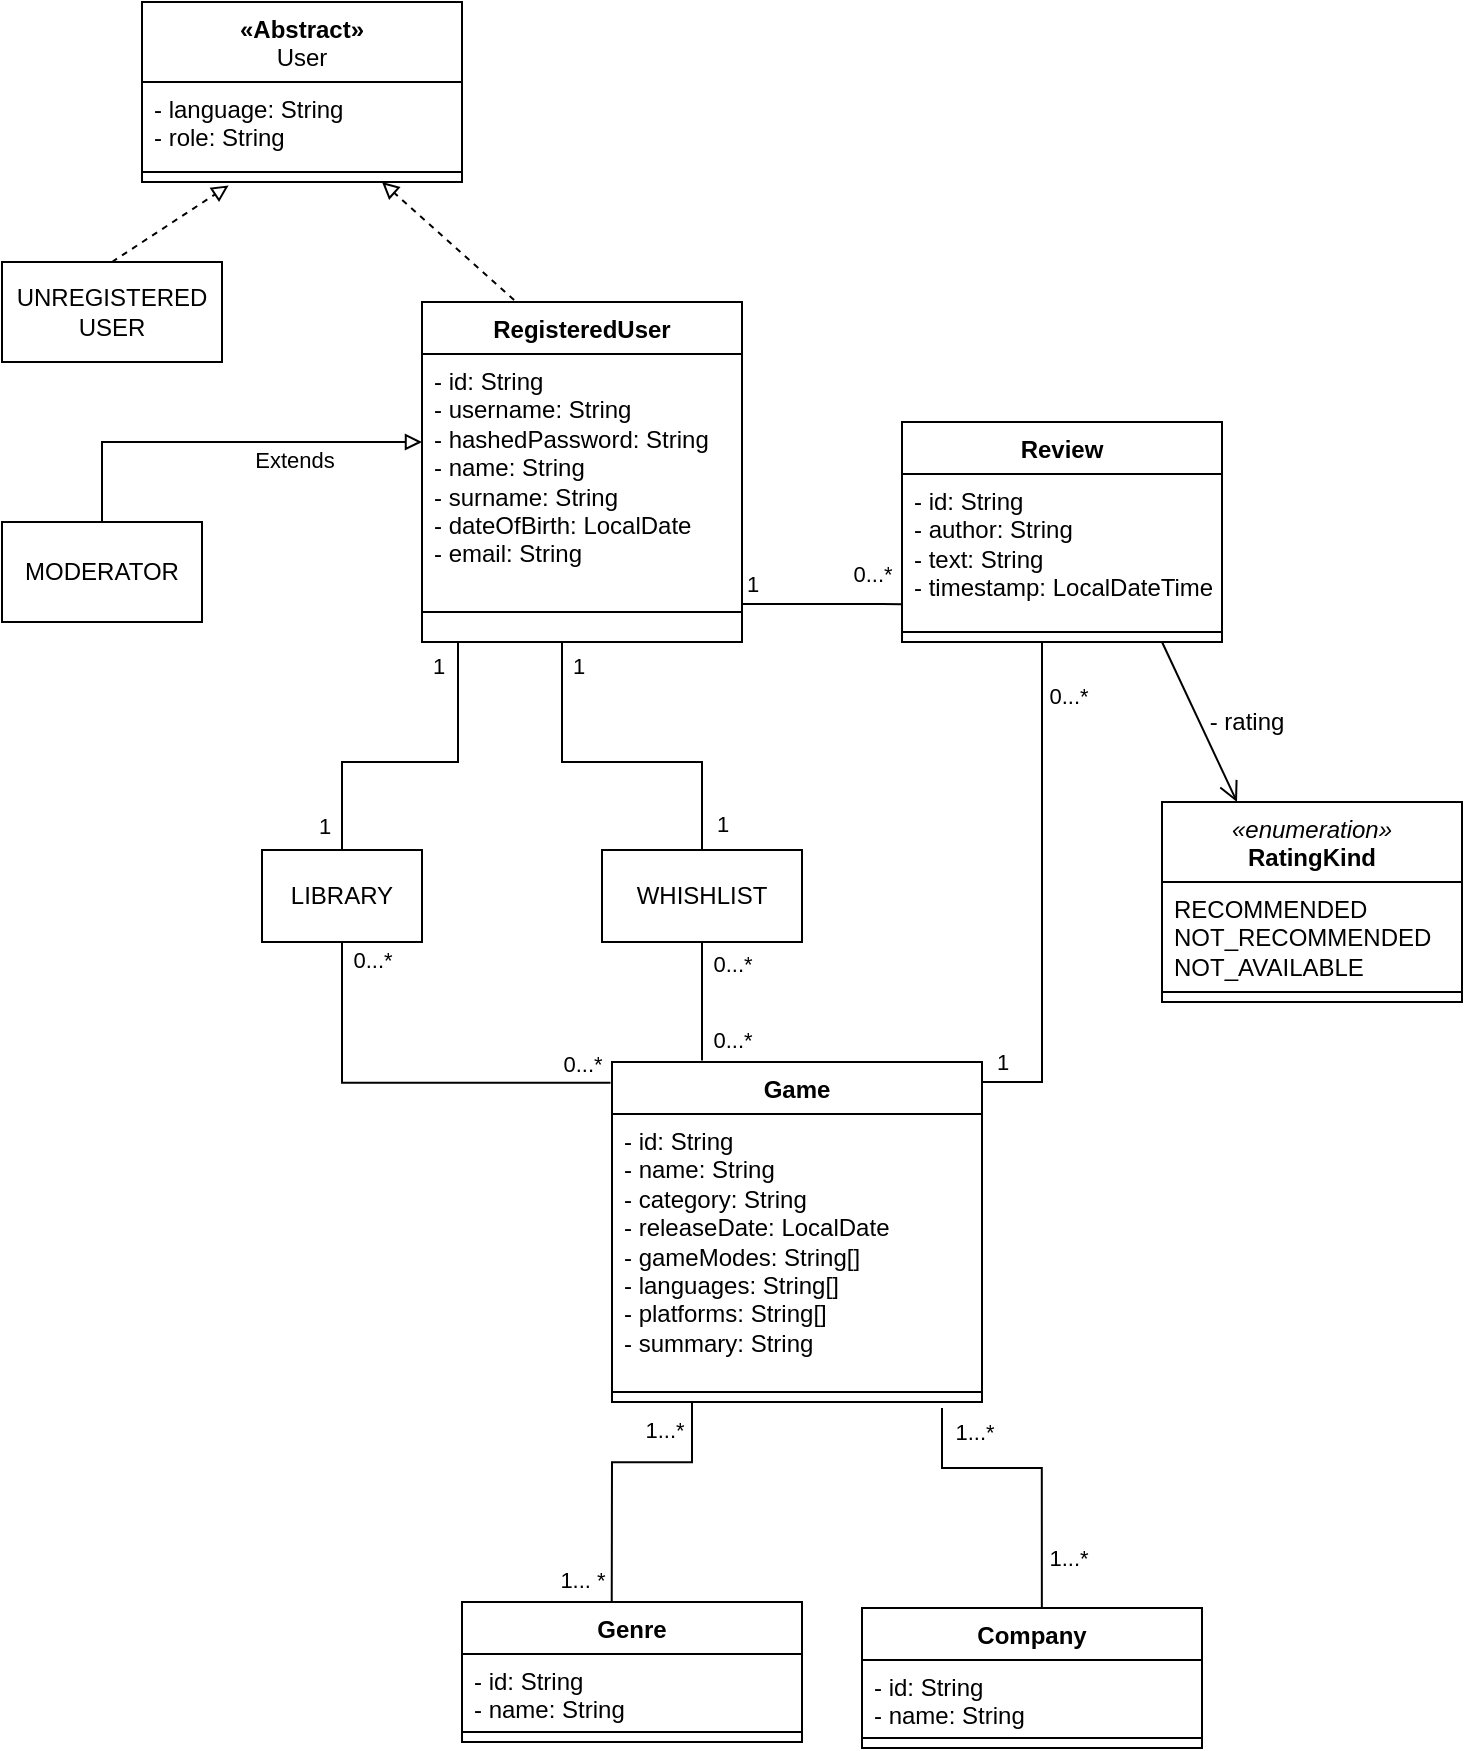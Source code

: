 <mxfile version="22.1.21" type="device">
  <diagram id="C5RBs43oDa-KdzZeNtuy" name="Page-1">
    <mxGraphModel dx="1195" dy="736" grid="1" gridSize="10" guides="1" tooltips="1" connect="1" arrows="1" fold="1" page="1" pageScale="1" pageWidth="827" pageHeight="1169" math="0" shadow="0">
      <root>
        <mxCell id="WIyWlLk6GJQsqaUBKTNV-0" />
        <mxCell id="WIyWlLk6GJQsqaUBKTNV-1" parent="WIyWlLk6GJQsqaUBKTNV-0" />
        <mxCell id="_b6vlirzOlypI_W9VNAc-5" value="" style="endArrow=block;html=1;rounded=0;endFill=0;exitX=0.5;exitY=0;exitDx=0;exitDy=0;" parent="WIyWlLk6GJQsqaUBKTNV-1" source="_b6vlirzOlypI_W9VNAc-6" edge="1">
          <mxGeometry width="50" height="50" relative="1" as="geometry">
            <mxPoint x="165" y="160" as="sourcePoint" />
            <mxPoint x="260" y="240" as="targetPoint" />
            <Array as="points">
              <mxPoint x="100" y="240" />
            </Array>
          </mxGeometry>
        </mxCell>
        <mxCell id="_FhBFSvctw9t6wLe1P69-0" value="Extends" style="edgeLabel;html=1;align=center;verticalAlign=middle;resizable=0;points=[];fontSize=11;rotation=0;" vertex="1" connectable="0" parent="_b6vlirzOlypI_W9VNAc-5">
          <mxGeometry x="0.258" y="1" relative="1" as="geometry">
            <mxPoint x="10" y="10" as="offset" />
          </mxGeometry>
        </mxCell>
        <mxCell id="_b6vlirzOlypI_W9VNAc-6" value="MODERATOR" style="rounded=0;whiteSpace=wrap;html=1;" parent="WIyWlLk6GJQsqaUBKTNV-1" vertex="1">
          <mxGeometry x="50" y="280" width="100" height="50" as="geometry" />
        </mxCell>
        <mxCell id="_b6vlirzOlypI_W9VNAc-7" value="" style="endArrow=block;html=1;rounded=0;endFill=0;dashed=1;exitX=0.5;exitY=0;exitDx=0;exitDy=0;entryX=0.271;entryY=1.169;entryDx=0;entryDy=0;entryPerimeter=0;" parent="WIyWlLk6GJQsqaUBKTNV-1" source="_b6vlirzOlypI_W9VNAc-8" target="_FhBFSvctw9t6wLe1P69-41" edge="1">
          <mxGeometry width="50" height="50" relative="1" as="geometry">
            <mxPoint x="285" y="170" as="sourcePoint" />
            <mxPoint x="187" y="110" as="targetPoint" />
          </mxGeometry>
        </mxCell>
        <mxCell id="_b6vlirzOlypI_W9VNAc-8" value="UNREGISTERED&lt;br&gt;USER" style="rounded=0;whiteSpace=wrap;html=1;" parent="WIyWlLk6GJQsqaUBKTNV-1" vertex="1">
          <mxGeometry x="50" y="150" width="110" height="50" as="geometry" />
        </mxCell>
        <mxCell id="_b6vlirzOlypI_W9VNAc-9" value="" style="endArrow=block;html=1;rounded=0;endFill=0;dashed=1;exitX=0.5;exitY=0;exitDx=0;exitDy=0;entryX=0.75;entryY=1;entryDx=0;entryDy=0;" parent="WIyWlLk6GJQsqaUBKTNV-1" target="_FhBFSvctw9t6wLe1P69-39" edge="1">
          <mxGeometry width="50" height="50" relative="1" as="geometry">
            <mxPoint x="315" y="177" as="sourcePoint" />
            <mxPoint x="212" y="110" as="targetPoint" />
          </mxGeometry>
        </mxCell>
        <mxCell id="_b6vlirzOlypI_W9VNAc-22" style="edgeStyle=orthogonalEdgeStyle;rounded=0;orthogonalLoop=1;jettySize=auto;html=1;entryX=0.5;entryY=0;entryDx=0;entryDy=0;endArrow=none;endFill=0;" parent="WIyWlLk6GJQsqaUBKTNV-1" target="_b6vlirzOlypI_W9VNAc-12" edge="1">
          <mxGeometry relative="1" as="geometry">
            <Array as="points">
              <mxPoint x="278" y="400" />
              <mxPoint x="220" y="400" />
            </Array>
            <mxPoint x="278" y="340" as="sourcePoint" />
          </mxGeometry>
        </mxCell>
        <mxCell id="_b6vlirzOlypI_W9VNAc-40" value="1" style="edgeLabel;html=1;align=center;verticalAlign=middle;resizable=0;points=[];" parent="_b6vlirzOlypI_W9VNAc-22" vertex="1" connectable="0">
          <mxGeometry x="-0.827" y="-4" relative="1" as="geometry">
            <mxPoint x="-6" y="-2" as="offset" />
          </mxGeometry>
        </mxCell>
        <mxCell id="_b6vlirzOlypI_W9VNAc-41" value="1" style="edgeLabel;html=1;align=center;verticalAlign=middle;resizable=0;points=[];" parent="_b6vlirzOlypI_W9VNAc-22" vertex="1" connectable="0">
          <mxGeometry x="0.849" y="4" relative="1" as="geometry">
            <mxPoint x="-13" as="offset" />
          </mxGeometry>
        </mxCell>
        <mxCell id="_b6vlirzOlypI_W9VNAc-25" style="edgeStyle=orthogonalEdgeStyle;rounded=0;orthogonalLoop=1;jettySize=auto;html=1;entryX=0;entryY=0.88;entryDx=0;entryDy=0;endArrow=none;endFill=0;exitX=1.002;exitY=0.365;exitDx=0;exitDy=0;exitPerimeter=0;entryPerimeter=0;" parent="WIyWlLk6GJQsqaUBKTNV-1" source="_FhBFSvctw9t6wLe1P69-44" target="_FhBFSvctw9t6wLe1P69-4" edge="1">
          <mxGeometry relative="1" as="geometry">
            <Array as="points">
              <mxPoint x="490" y="321" />
            </Array>
            <mxPoint x="360" y="321.83" as="sourcePoint" />
            <mxPoint x="500.0" y="321.83" as="targetPoint" />
          </mxGeometry>
        </mxCell>
        <mxCell id="_b6vlirzOlypI_W9VNAc-29" value="1" style="edgeLabel;html=1;align=center;verticalAlign=middle;resizable=0;points=[];" parent="_b6vlirzOlypI_W9VNAc-25" vertex="1" connectable="0">
          <mxGeometry x="-0.951" y="1" relative="1" as="geometry">
            <mxPoint x="2" y="-9" as="offset" />
          </mxGeometry>
        </mxCell>
        <mxCell id="_b6vlirzOlypI_W9VNAc-30" value="0...*" style="edgeLabel;html=1;align=center;verticalAlign=middle;resizable=0;points=[];" parent="_b6vlirzOlypI_W9VNAc-25" vertex="1" connectable="0">
          <mxGeometry x="0.93" relative="1" as="geometry">
            <mxPoint x="-13" y="-15" as="offset" />
          </mxGeometry>
        </mxCell>
        <mxCell id="_b6vlirzOlypI_W9VNAc-24" style="edgeStyle=orthogonalEdgeStyle;rounded=0;orthogonalLoop=1;jettySize=auto;html=1;exitX=-0.004;exitY=0.061;exitDx=0;exitDy=0;entryX=0.5;entryY=1;entryDx=0;entryDy=0;endArrow=none;endFill=0;exitPerimeter=0;" parent="WIyWlLk6GJQsqaUBKTNV-1" target="_b6vlirzOlypI_W9VNAc-12" edge="1" source="_FhBFSvctw9t6wLe1P69-21">
          <mxGeometry relative="1" as="geometry">
            <mxPoint x="340" y="561.14" as="sourcePoint" />
            <Array as="points">
              <mxPoint x="220" y="560" />
            </Array>
          </mxGeometry>
        </mxCell>
        <mxCell id="_b6vlirzOlypI_W9VNAc-44" value="0...*" style="edgeLabel;html=1;align=center;verticalAlign=middle;resizable=0;points=[];" parent="_b6vlirzOlypI_W9VNAc-24" vertex="1" connectable="0">
          <mxGeometry x="-0.905" y="1" relative="1" as="geometry">
            <mxPoint x="-5" y="-11" as="offset" />
          </mxGeometry>
        </mxCell>
        <mxCell id="_b6vlirzOlypI_W9VNAc-45" value="0...*" style="edgeLabel;html=1;align=center;verticalAlign=middle;resizable=0;points=[];" parent="_b6vlirzOlypI_W9VNAc-24" vertex="1" connectable="0">
          <mxGeometry x="0.951" y="1" relative="1" as="geometry">
            <mxPoint x="16" y="4" as="offset" />
          </mxGeometry>
        </mxCell>
        <mxCell id="_b6vlirzOlypI_W9VNAc-12" value="LIBRARY" style="rounded=0;whiteSpace=wrap;html=1;" parent="WIyWlLk6GJQsqaUBKTNV-1" vertex="1">
          <mxGeometry x="180" y="444" width="80" height="46" as="geometry" />
        </mxCell>
        <mxCell id="_b6vlirzOlypI_W9VNAc-23" style="edgeStyle=orthogonalEdgeStyle;rounded=0;orthogonalLoop=1;jettySize=auto;html=1;exitX=0.5;exitY=0;exitDx=0;exitDy=0;endArrow=none;endFill=0;" parent="WIyWlLk6GJQsqaUBKTNV-1" source="_b6vlirzOlypI_W9VNAc-15" edge="1">
          <mxGeometry relative="1" as="geometry">
            <Array as="points">
              <mxPoint x="400" y="400" />
              <mxPoint x="330" y="400" />
              <mxPoint x="330" y="347" />
            </Array>
            <mxPoint x="330" y="340" as="targetPoint" />
          </mxGeometry>
        </mxCell>
        <mxCell id="_b6vlirzOlypI_W9VNAc-42" value="1" style="edgeLabel;html=1;align=center;verticalAlign=middle;resizable=0;points=[];" parent="_b6vlirzOlypI_W9VNAc-23" vertex="1" connectable="0">
          <mxGeometry x="0.835" y="-5" relative="1" as="geometry">
            <mxPoint x="3" y="-3" as="offset" />
          </mxGeometry>
        </mxCell>
        <mxCell id="_b6vlirzOlypI_W9VNAc-43" value="1" style="edgeLabel;html=1;align=center;verticalAlign=middle;resizable=0;points=[];" parent="_b6vlirzOlypI_W9VNAc-23" vertex="1" connectable="0">
          <mxGeometry x="-0.853" y="-4" relative="1" as="geometry">
            <mxPoint x="6" as="offset" />
          </mxGeometry>
        </mxCell>
        <mxCell id="_b6vlirzOlypI_W9VNAc-26" style="edgeStyle=orthogonalEdgeStyle;rounded=0;orthogonalLoop=1;jettySize=auto;html=1;exitX=0.5;exitY=1;exitDx=0;exitDy=0;endArrow=none;endFill=0;entryX=0.238;entryY=-0.004;entryDx=0;entryDy=0;entryPerimeter=0;" parent="WIyWlLk6GJQsqaUBKTNV-1" source="_b6vlirzOlypI_W9VNAc-15" edge="1" target="_FhBFSvctw9t6wLe1P69-21">
          <mxGeometry relative="1" as="geometry">
            <mxPoint x="400" y="541.14" as="targetPoint" />
            <Array as="points">
              <mxPoint x="400" y="549" />
            </Array>
          </mxGeometry>
        </mxCell>
        <mxCell id="_b6vlirzOlypI_W9VNAc-46" value="0...*" style="edgeLabel;html=1;align=center;verticalAlign=middle;resizable=0;points=[];" parent="_b6vlirzOlypI_W9VNAc-26" vertex="1" connectable="0">
          <mxGeometry x="-0.625" y="4" relative="1" as="geometry">
            <mxPoint x="11" y="-1" as="offset" />
          </mxGeometry>
        </mxCell>
        <mxCell id="_b6vlirzOlypI_W9VNAc-49" value="0...*" style="edgeLabel;html=1;align=center;verticalAlign=middle;resizable=0;points=[];" parent="_b6vlirzOlypI_W9VNAc-26" vertex="1" connectable="0">
          <mxGeometry x="0.862" relative="1" as="geometry">
            <mxPoint x="15" y="-7" as="offset" />
          </mxGeometry>
        </mxCell>
        <mxCell id="_b6vlirzOlypI_W9VNAc-15" value="WHISHLIST" style="rounded=0;whiteSpace=wrap;html=1;" parent="WIyWlLk6GJQsqaUBKTNV-1" vertex="1">
          <mxGeometry x="350" y="444" width="100" height="46" as="geometry" />
        </mxCell>
        <mxCell id="_b6vlirzOlypI_W9VNAc-27" style="edgeStyle=orthogonalEdgeStyle;rounded=0;orthogonalLoop=1;jettySize=auto;html=1;exitX=1;exitY=0.5;exitDx=0;exitDy=0;endArrow=none;endFill=0;" parent="WIyWlLk6GJQsqaUBKTNV-1" edge="1">
          <mxGeometry relative="1" as="geometry">
            <Array as="points">
              <mxPoint x="460" y="560" />
              <mxPoint x="570" y="560" />
              <mxPoint x="570" y="340" />
            </Array>
            <mxPoint x="460" y="561.14" as="sourcePoint" />
            <mxPoint x="620" y="340" as="targetPoint" />
          </mxGeometry>
        </mxCell>
        <mxCell id="_b6vlirzOlypI_W9VNAc-32" value="0...*" style="edgeLabel;html=1;align=center;verticalAlign=middle;resizable=0;points=[];" parent="_b6vlirzOlypI_W9VNAc-27" vertex="1" connectable="0">
          <mxGeometry x="0.949" y="1" relative="1" as="geometry">
            <mxPoint x="-28" y="28" as="offset" />
          </mxGeometry>
        </mxCell>
        <mxCell id="_b6vlirzOlypI_W9VNAc-33" value="1" style="edgeLabel;html=1;align=center;verticalAlign=middle;resizable=0;points=[];" parent="_b6vlirzOlypI_W9VNAc-27" vertex="1" connectable="0">
          <mxGeometry x="-0.844" y="1" relative="1" as="geometry">
            <mxPoint x="61" y="-9" as="offset" />
          </mxGeometry>
        </mxCell>
        <mxCell id="3kR5O1kmbMvmuhi3yEOR-7" value="Review" style="swimlane;fontStyle=1;align=center;verticalAlign=top;childLayout=stackLayout;horizontal=1;startSize=26;horizontalStack=0;resizeParent=1;resizeParentMax=0;resizeLast=0;collapsible=1;marginBottom=0;whiteSpace=wrap;html=1;fillStyle=auto;" parent="WIyWlLk6GJQsqaUBKTNV-1" vertex="1">
          <mxGeometry x="500" y="230" width="160" height="110" as="geometry" />
        </mxCell>
        <mxCell id="_FhBFSvctw9t6wLe1P69-4" value="- id: String&lt;br&gt;- author: String&lt;br&gt;- text: String&lt;br&gt;- timestamp: LocalDateTime" style="text;strokeColor=none;fillColor=none;align=left;verticalAlign=top;spacingLeft=4;spacingRight=4;overflow=hidden;rotatable=0;points=[[0,0.5],[1,0.5]];portConstraint=eastwest;whiteSpace=wrap;html=1;" vertex="1" parent="3kR5O1kmbMvmuhi3yEOR-7">
          <mxGeometry y="26" width="160" height="74" as="geometry" />
        </mxCell>
        <mxCell id="3kR5O1kmbMvmuhi3yEOR-9" value="" style="line;strokeWidth=1;fillColor=none;align=left;verticalAlign=middle;spacingTop=-1;spacingLeft=3;spacingRight=3;rotatable=0;labelPosition=right;points=[];portConstraint=eastwest;strokeColor=inherit;" parent="3kR5O1kmbMvmuhi3yEOR-7" vertex="1">
          <mxGeometry y="100" width="160" height="10" as="geometry" />
        </mxCell>
        <mxCell id="_FhBFSvctw9t6wLe1P69-7" value="Company" style="swimlane;fontStyle=1;align=center;verticalAlign=top;childLayout=stackLayout;horizontal=1;startSize=26;horizontalStack=0;resizeParent=1;resizeParentMax=0;resizeLast=0;collapsible=1;marginBottom=0;whiteSpace=wrap;html=1;" vertex="1" parent="WIyWlLk6GJQsqaUBKTNV-1">
          <mxGeometry x="480" y="823" width="170" height="70" as="geometry" />
        </mxCell>
        <mxCell id="_FhBFSvctw9t6wLe1P69-8" value="- id: String&lt;br&gt;- name: String" style="text;strokeColor=none;fillColor=none;align=left;verticalAlign=top;spacingLeft=4;spacingRight=4;overflow=hidden;rotatable=0;points=[[0,0.5],[1,0.5]];portConstraint=eastwest;whiteSpace=wrap;html=1;" vertex="1" parent="_FhBFSvctw9t6wLe1P69-7">
          <mxGeometry y="26" width="170" height="34" as="geometry" />
        </mxCell>
        <mxCell id="_FhBFSvctw9t6wLe1P69-9" value="" style="line;strokeWidth=1;fillColor=none;align=left;verticalAlign=middle;spacingTop=-1;spacingLeft=3;spacingRight=3;rotatable=0;labelPosition=right;points=[];portConstraint=eastwest;strokeColor=inherit;" vertex="1" parent="_FhBFSvctw9t6wLe1P69-7">
          <mxGeometry y="60" width="170" height="10" as="geometry" />
        </mxCell>
        <mxCell id="_FhBFSvctw9t6wLe1P69-10" value="" style="endArrow=none;html=1;rounded=0;exitX=0.558;exitY=0.01;exitDx=0;exitDy=0;entryX=0.25;entryY=1;entryDx=0;entryDy=0;exitPerimeter=0;" edge="1" parent="WIyWlLk6GJQsqaUBKTNV-1">
          <mxGeometry width="50" height="50" relative="1" as="geometry">
            <mxPoint x="354.86" y="820.7" as="sourcePoint" />
            <mxPoint x="395" y="720" as="targetPoint" />
            <Array as="points">
              <mxPoint x="355" y="750.14" />
              <mxPoint x="395" y="750.14" />
              <mxPoint x="395" y="740.14" />
            </Array>
          </mxGeometry>
        </mxCell>
        <mxCell id="_FhBFSvctw9t6wLe1P69-11" value="1...*" style="edgeLabel;html=1;align=center;verticalAlign=middle;resizable=0;points=[];" vertex="1" connectable="0" parent="_FhBFSvctw9t6wLe1P69-10">
          <mxGeometry x="0.843" y="2" relative="1" as="geometry">
            <mxPoint x="-12" y="3" as="offset" />
          </mxGeometry>
        </mxCell>
        <mxCell id="_FhBFSvctw9t6wLe1P69-12" value="1... *" style="edgeLabel;html=1;align=center;verticalAlign=middle;resizable=0;points=[];" vertex="1" connectable="0" parent="_FhBFSvctw9t6wLe1P69-10">
          <mxGeometry x="-0.861" y="-2" relative="1" as="geometry">
            <mxPoint x="-17" y="-2" as="offset" />
          </mxGeometry>
        </mxCell>
        <mxCell id="_FhBFSvctw9t6wLe1P69-18" style="edgeStyle=orthogonalEdgeStyle;rounded=0;orthogonalLoop=1;jettySize=auto;html=1;entryX=0.75;entryY=1;entryDx=0;entryDy=0;endArrow=none;endFill=0;exitX=0.529;exitY=-0.005;exitDx=0;exitDy=0;exitPerimeter=0;" edge="1" parent="WIyWlLk6GJQsqaUBKTNV-1" source="_FhBFSvctw9t6wLe1P69-7">
          <mxGeometry relative="1" as="geometry">
            <Array as="points">
              <mxPoint x="570" y="753" />
              <mxPoint x="520" y="753" />
            </Array>
            <mxPoint x="570" y="783" as="sourcePoint" />
            <mxPoint x="520" y="723" as="targetPoint" />
          </mxGeometry>
        </mxCell>
        <mxCell id="_FhBFSvctw9t6wLe1P69-19" value="1...*" style="edgeLabel;html=1;align=center;verticalAlign=middle;resizable=0;points=[];" vertex="1" connectable="0" parent="_FhBFSvctw9t6wLe1P69-18">
          <mxGeometry x="0.851" relative="1" as="geometry">
            <mxPoint x="16" y="1" as="offset" />
          </mxGeometry>
        </mxCell>
        <mxCell id="_FhBFSvctw9t6wLe1P69-20" value="1...*" style="edgeLabel;html=1;align=center;verticalAlign=middle;resizable=0;points=[];" vertex="1" connectable="0" parent="_FhBFSvctw9t6wLe1P69-18">
          <mxGeometry x="-0.641" y="-1" relative="1" as="geometry">
            <mxPoint x="12" y="2" as="offset" />
          </mxGeometry>
        </mxCell>
        <mxCell id="_FhBFSvctw9t6wLe1P69-21" value="Game" style="swimlane;fontStyle=1;align=center;verticalAlign=top;childLayout=stackLayout;horizontal=1;startSize=26;horizontalStack=0;resizeParent=1;resizeParentMax=0;resizeLast=0;collapsible=1;marginBottom=0;whiteSpace=wrap;html=1;fillStyle=auto;" vertex="1" parent="WIyWlLk6GJQsqaUBKTNV-1">
          <mxGeometry x="355" y="550" width="185" height="170" as="geometry" />
        </mxCell>
        <mxCell id="_FhBFSvctw9t6wLe1P69-22" value="- id: String&lt;br&gt;- name: String&lt;br&gt;- category: String&lt;br&gt;- releaseDate: LocalDate&lt;br&gt;- gameModes: String[]&lt;br&gt;- languages: String[]&lt;br&gt;- platforms: String[]&lt;br&gt;- summary: String" style="text;strokeColor=none;fillColor=none;align=left;verticalAlign=top;spacingLeft=4;spacingRight=4;overflow=hidden;rotatable=0;points=[[0,0.5],[1,0.5]];portConstraint=eastwest;whiteSpace=wrap;html=1;" vertex="1" parent="_FhBFSvctw9t6wLe1P69-21">
          <mxGeometry y="26" width="185" height="134" as="geometry" />
        </mxCell>
        <mxCell id="_FhBFSvctw9t6wLe1P69-23" value="" style="line;strokeWidth=1;fillColor=none;align=left;verticalAlign=middle;spacingTop=-1;spacingLeft=3;spacingRight=3;rotatable=0;labelPosition=right;points=[];portConstraint=eastwest;strokeColor=inherit;" vertex="1" parent="_FhBFSvctw9t6wLe1P69-21">
          <mxGeometry y="160" width="185" height="10" as="geometry" />
        </mxCell>
        <mxCell id="_FhBFSvctw9t6wLe1P69-28" value="&lt;span style=&quot;font-style: italic; font-weight: normal;&quot;&gt;«enumeration»&lt;/span&gt;&lt;br&gt;RatingKind" style="swimlane;fontStyle=1;align=center;verticalAlign=top;childLayout=stackLayout;horizontal=1;startSize=40;horizontalStack=0;resizeParent=1;resizeParentMax=0;resizeLast=0;collapsible=1;marginBottom=0;whiteSpace=wrap;html=1;fillStyle=auto;" vertex="1" parent="WIyWlLk6GJQsqaUBKTNV-1">
          <mxGeometry x="630" y="420" width="150" height="100" as="geometry" />
        </mxCell>
        <mxCell id="_FhBFSvctw9t6wLe1P69-29" value="RECOMMENDED&lt;br&gt;NOT_RECOMMENDED&lt;br&gt;NOT_AVAILABLE" style="text;strokeColor=none;fillColor=none;align=left;verticalAlign=top;spacingLeft=4;spacingRight=4;overflow=hidden;rotatable=0;points=[[0,0.5],[1,0.5]];portConstraint=eastwest;whiteSpace=wrap;html=1;" vertex="1" parent="_FhBFSvctw9t6wLe1P69-28">
          <mxGeometry y="40" width="150" height="50" as="geometry" />
        </mxCell>
        <mxCell id="_FhBFSvctw9t6wLe1P69-30" value="" style="line;strokeWidth=1;fillColor=none;align=left;verticalAlign=middle;spacingTop=-1;spacingLeft=3;spacingRight=3;rotatable=0;labelPosition=right;points=[];portConstraint=eastwest;strokeColor=inherit;" vertex="1" parent="_FhBFSvctw9t6wLe1P69-28">
          <mxGeometry y="90" width="150" height="10" as="geometry" />
        </mxCell>
        <mxCell id="_FhBFSvctw9t6wLe1P69-32" value="" style="endArrow=open;html=1;rounded=0;fontSize=12;startSize=8;endSize=8;curved=1;entryX=0.25;entryY=0;entryDx=0;entryDy=0;endFill=0;" edge="1" parent="WIyWlLk6GJQsqaUBKTNV-1" target="_FhBFSvctw9t6wLe1P69-28">
          <mxGeometry width="50" height="50" relative="1" as="geometry">
            <mxPoint x="630" y="340" as="sourcePoint" />
            <mxPoint x="690" y="380" as="targetPoint" />
          </mxGeometry>
        </mxCell>
        <mxCell id="_FhBFSvctw9t6wLe1P69-35" value="&lt;font style=&quot;font-size: 12px;&quot;&gt;- rating&lt;/font&gt;" style="edgeLabel;html=1;align=center;verticalAlign=middle;resizable=0;points=[];fontSize=16;labelBackgroundColor=none;" vertex="1" connectable="0" parent="_FhBFSvctw9t6wLe1P69-32">
          <mxGeometry x="0.209" y="-4" relative="1" as="geometry">
            <mxPoint x="23" y="-12" as="offset" />
          </mxGeometry>
        </mxCell>
        <mxCell id="_FhBFSvctw9t6wLe1P69-39" value="«Abstract»&lt;br style=&quot;border-color: var(--border-color); font-weight: 400;&quot;&gt;&lt;span style=&quot;font-weight: 400;&quot;&gt;User&lt;/span&gt;" style="swimlane;fontStyle=1;align=center;verticalAlign=top;childLayout=stackLayout;horizontal=1;startSize=40;horizontalStack=0;resizeParent=1;resizeParentMax=0;resizeLast=0;collapsible=1;marginBottom=0;whiteSpace=wrap;html=1;fillStyle=auto;" vertex="1" parent="WIyWlLk6GJQsqaUBKTNV-1">
          <mxGeometry x="120" y="20" width="160" height="90" as="geometry" />
        </mxCell>
        <mxCell id="_FhBFSvctw9t6wLe1P69-40" value="- language: String&lt;br&gt;- role: String" style="text;strokeColor=none;fillColor=none;align=left;verticalAlign=top;spacingLeft=4;spacingRight=4;overflow=hidden;rotatable=0;points=[[0,0.5],[1,0.5]];portConstraint=eastwest;whiteSpace=wrap;html=1;" vertex="1" parent="_FhBFSvctw9t6wLe1P69-39">
          <mxGeometry y="40" width="160" height="40" as="geometry" />
        </mxCell>
        <mxCell id="_FhBFSvctw9t6wLe1P69-41" value="" style="line;strokeWidth=1;fillColor=none;align=left;verticalAlign=middle;spacingTop=-1;spacingLeft=3;spacingRight=3;rotatable=0;labelPosition=right;points=[];portConstraint=eastwest;strokeColor=inherit;" vertex="1" parent="_FhBFSvctw9t6wLe1P69-39">
          <mxGeometry y="80" width="160" height="10" as="geometry" />
        </mxCell>
        <mxCell id="_FhBFSvctw9t6wLe1P69-42" value="RegisteredUser" style="swimlane;fontStyle=1;align=center;verticalAlign=top;childLayout=stackLayout;horizontal=1;startSize=26;horizontalStack=0;resizeParent=1;resizeParentMax=0;resizeLast=0;collapsible=1;marginBottom=0;whiteSpace=wrap;html=1;fillStyle=auto;" vertex="1" parent="WIyWlLk6GJQsqaUBKTNV-1">
          <mxGeometry x="260" y="170" width="160" height="170" as="geometry" />
        </mxCell>
        <mxCell id="_FhBFSvctw9t6wLe1P69-43" value="- id: String&lt;br&gt;- username: String&lt;br&gt;- hashedPassword: String&lt;br&gt;- name: String&lt;br&gt;- surname: String&lt;br&gt;- dateOfBirth: LocalDate&lt;br&gt;- email: String" style="text;strokeColor=none;fillColor=none;align=left;verticalAlign=top;spacingLeft=4;spacingRight=4;overflow=hidden;rotatable=0;points=[[0,0.5],[1,0.5]];portConstraint=eastwest;whiteSpace=wrap;html=1;" vertex="1" parent="_FhBFSvctw9t6wLe1P69-42">
          <mxGeometry y="26" width="160" height="114" as="geometry" />
        </mxCell>
        <mxCell id="_FhBFSvctw9t6wLe1P69-44" value="" style="line;strokeWidth=1;fillColor=none;align=left;verticalAlign=middle;spacingTop=-1;spacingLeft=3;spacingRight=3;rotatable=0;labelPosition=right;points=[];portConstraint=eastwest;strokeColor=inherit;" vertex="1" parent="_FhBFSvctw9t6wLe1P69-42">
          <mxGeometry y="140" width="160" height="30" as="geometry" />
        </mxCell>
        <mxCell id="_FhBFSvctw9t6wLe1P69-51" value="Genre" style="swimlane;fontStyle=1;align=center;verticalAlign=top;childLayout=stackLayout;horizontal=1;startSize=26;horizontalStack=0;resizeParent=1;resizeParentMax=0;resizeLast=0;collapsible=1;marginBottom=0;whiteSpace=wrap;html=1;" vertex="1" parent="WIyWlLk6GJQsqaUBKTNV-1">
          <mxGeometry x="280" y="820" width="170" height="70" as="geometry" />
        </mxCell>
        <mxCell id="_FhBFSvctw9t6wLe1P69-52" value="- id: String&lt;br&gt;- name: String" style="text;strokeColor=none;fillColor=none;align=left;verticalAlign=top;spacingLeft=4;spacingRight=4;overflow=hidden;rotatable=0;points=[[0,0.5],[1,0.5]];portConstraint=eastwest;whiteSpace=wrap;html=1;" vertex="1" parent="_FhBFSvctw9t6wLe1P69-51">
          <mxGeometry y="26" width="170" height="34" as="geometry" />
        </mxCell>
        <mxCell id="_FhBFSvctw9t6wLe1P69-53" value="" style="line;strokeWidth=1;fillColor=none;align=left;verticalAlign=middle;spacingTop=-1;spacingLeft=3;spacingRight=3;rotatable=0;labelPosition=right;points=[];portConstraint=eastwest;strokeColor=inherit;" vertex="1" parent="_FhBFSvctw9t6wLe1P69-51">
          <mxGeometry y="60" width="170" height="10" as="geometry" />
        </mxCell>
      </root>
    </mxGraphModel>
  </diagram>
</mxfile>
